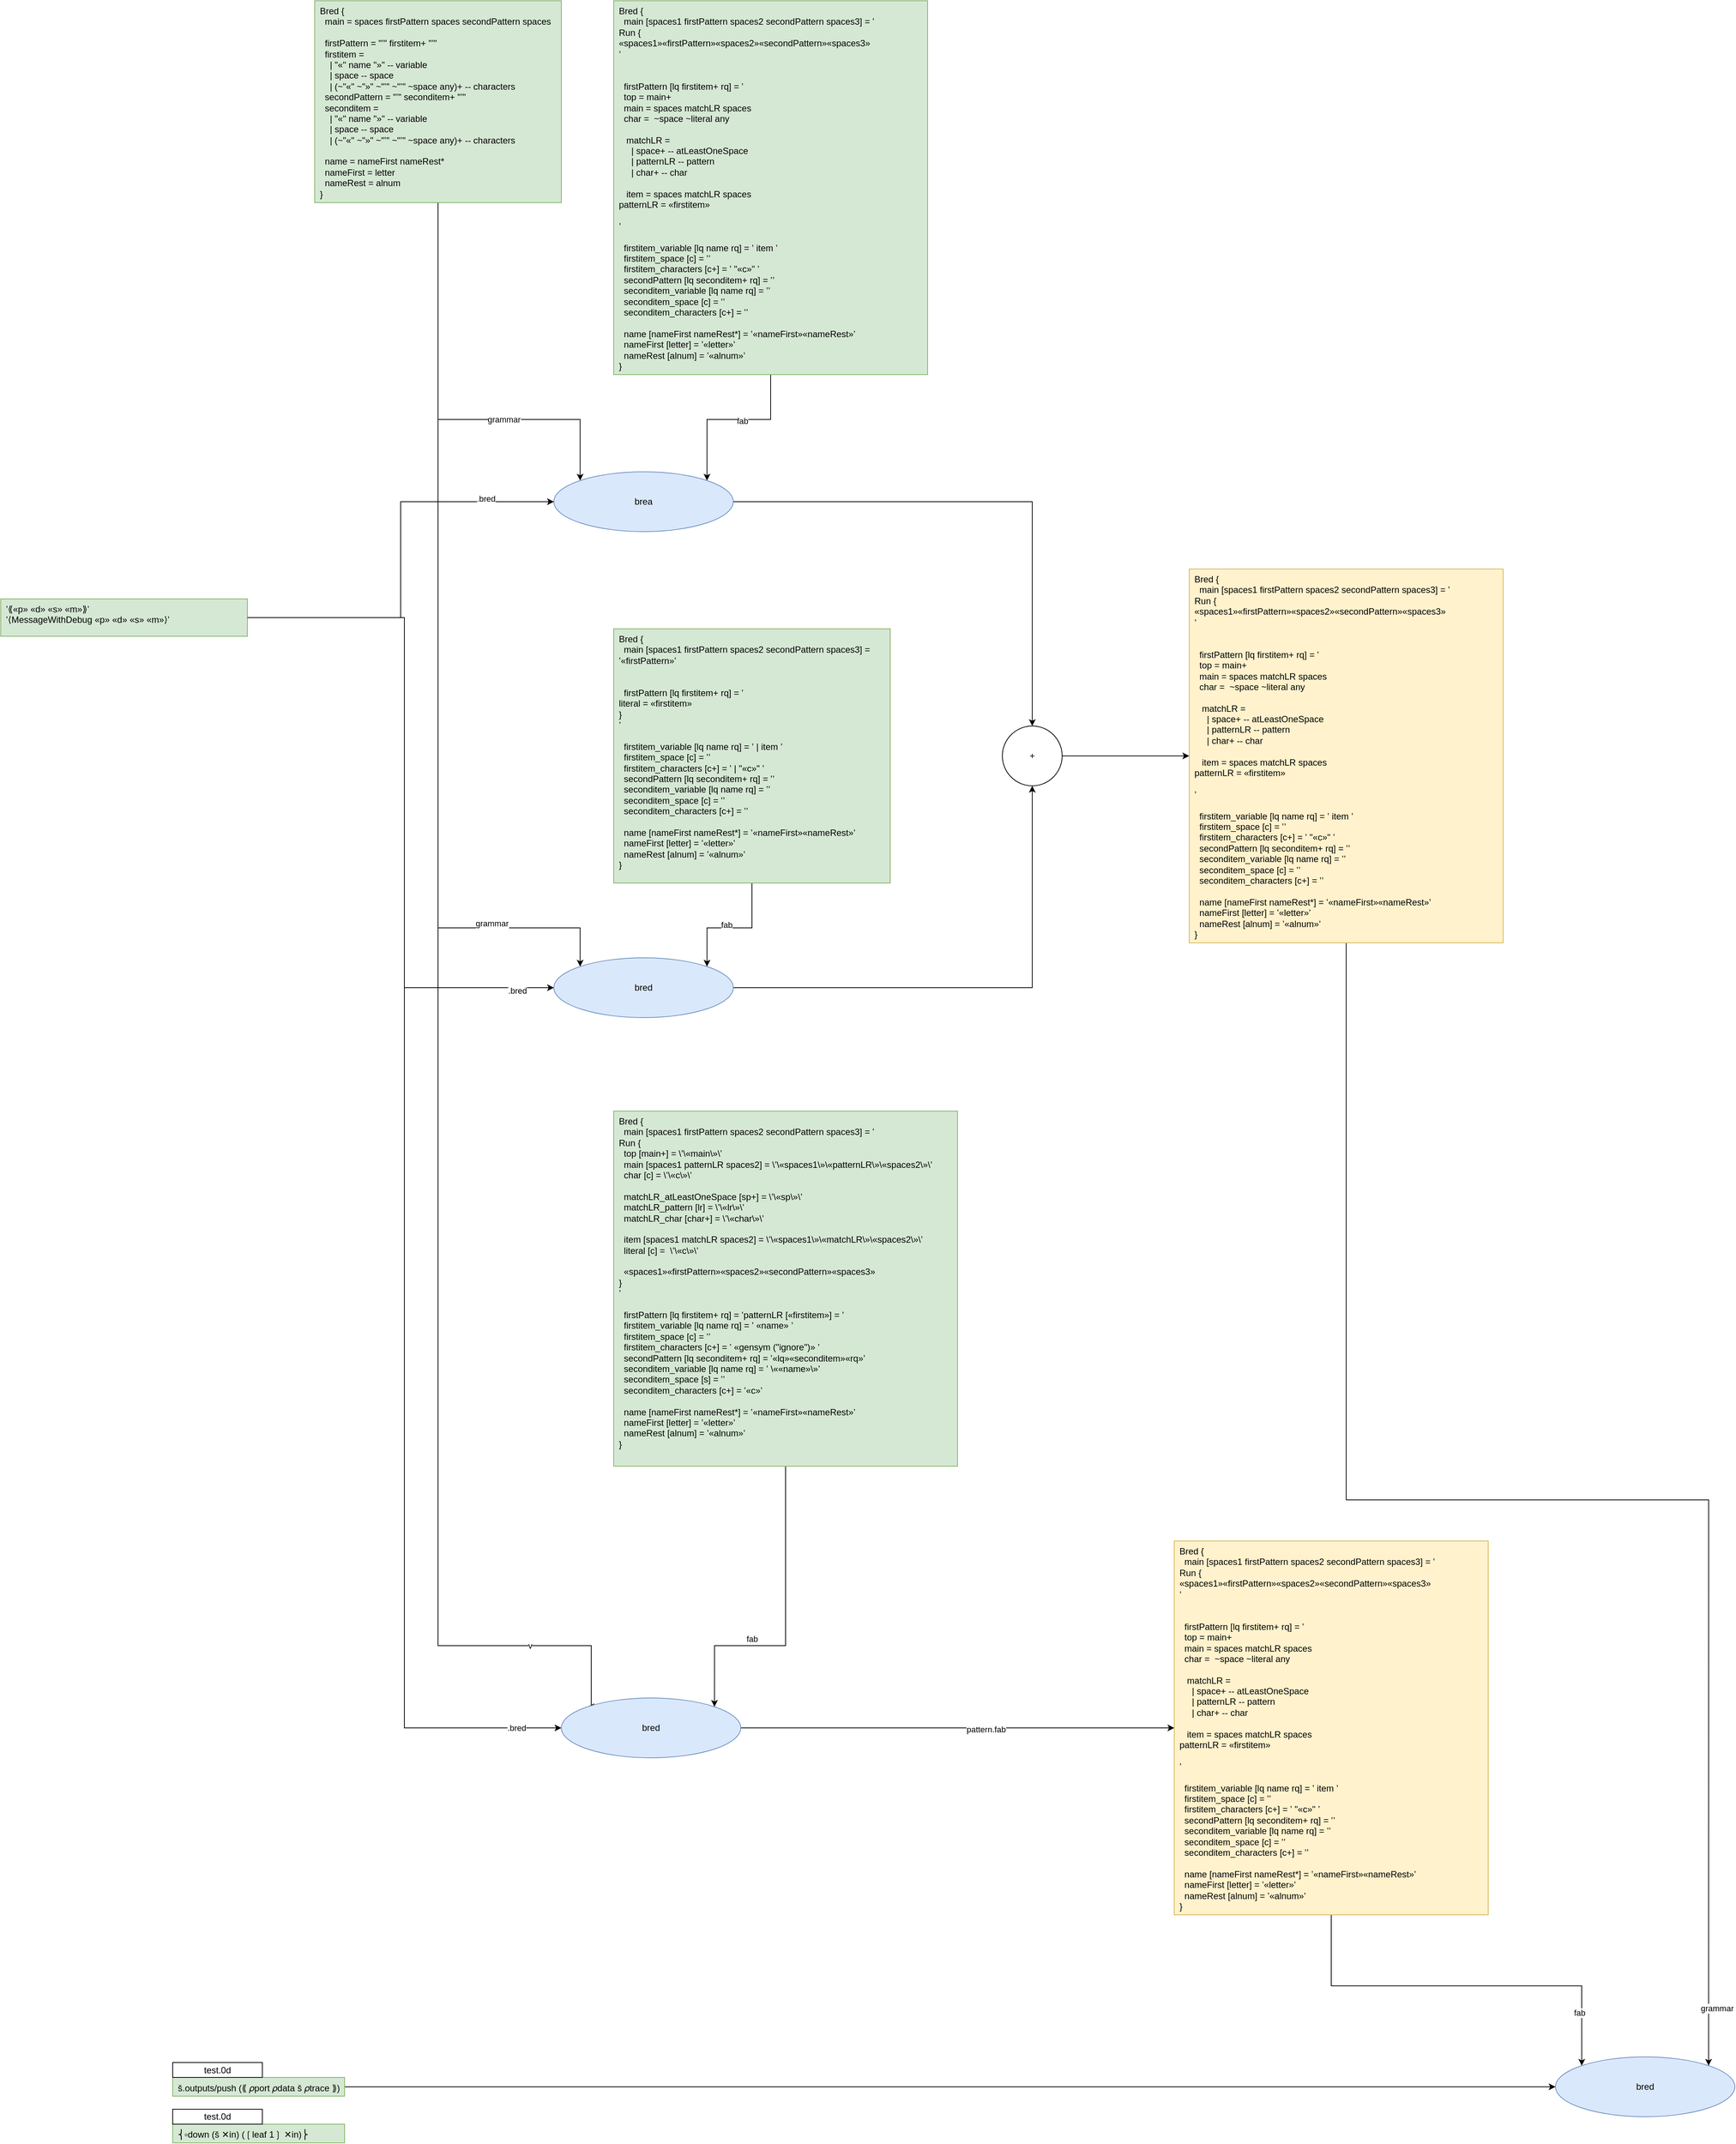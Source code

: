 <mxfile version="14.6.13" type="device"><diagram id="j1hypUUaL-1iG50w83pI" name="Page-1"><mxGraphModel dx="2206" dy="787" grid="1" gridSize="10" guides="1" tooltips="1" connect="1" arrows="1" fold="1" page="1" pageScale="1" pageWidth="1100" pageHeight="850" math="0" shadow="0"><root><mxCell id="0"/><mxCell id="1" parent="0"/><mxCell id="61tjWgPYMeDLja-yHKP6-6" style="edgeStyle=orthogonalEdgeStyle;rounded=0;orthogonalLoop=1;jettySize=auto;html=1;exitX=0.5;exitY=1;exitDx=0;exitDy=0;entryX=0;entryY=0;entryDx=0;entryDy=0;" edge="1" parent="1" source="61tjWgPYMeDLja-yHKP6-1" target="61tjWgPYMeDLja-yHKP6-5"><mxGeometry relative="1" as="geometry"><Array as="points"><mxPoint x="205" y="640"/><mxPoint x="395" y="640"/></Array></mxGeometry></mxCell><mxCell id="61tjWgPYMeDLja-yHKP6-16" value="grammar" style="edgeLabel;html=1;align=center;verticalAlign=middle;resizable=0;points=[];" vertex="1" connectable="0" parent="61tjWgPYMeDLja-yHKP6-6"><mxGeometry x="0.349" relative="1" as="geometry"><mxPoint x="-1" as="offset"/></mxGeometry></mxCell><mxCell id="61tjWgPYMeDLja-yHKP6-10" style="edgeStyle=orthogonalEdgeStyle;rounded=0;orthogonalLoop=1;jettySize=auto;html=1;exitX=0.5;exitY=1;exitDx=0;exitDy=0;entryX=0;entryY=0;entryDx=0;entryDy=0;" edge="1" parent="1" source="61tjWgPYMeDLja-yHKP6-1" target="61tjWgPYMeDLja-yHKP6-8"><mxGeometry relative="1" as="geometry"><Array as="points"><mxPoint x="205" y="1320"/><mxPoint x="395" y="1320"/></Array></mxGeometry></mxCell><mxCell id="61tjWgPYMeDLja-yHKP6-14" value="grammar" style="edgeLabel;html=1;align=center;verticalAlign=middle;resizable=0;points=[];" vertex="1" connectable="0" parent="61tjWgPYMeDLja-yHKP6-10"><mxGeometry x="0.718" y="6" relative="1" as="geometry"><mxPoint x="1" as="offset"/></mxGeometry></mxCell><mxCell id="61tjWgPYMeDLja-yHKP6-27" style="edgeStyle=orthogonalEdgeStyle;rounded=0;orthogonalLoop=1;jettySize=auto;html=1;entryX=0;entryY=0;entryDx=0;entryDy=0;" edge="1" parent="1" source="61tjWgPYMeDLja-yHKP6-1" target="61tjWgPYMeDLja-yHKP6-24"><mxGeometry relative="1" as="geometry"><Array as="points"><mxPoint x="205" y="2280"/><mxPoint x="410" y="2280"/><mxPoint x="410" y="2362"/></Array></mxGeometry></mxCell><mxCell id="61tjWgPYMeDLja-yHKP6-28" value="v" style="edgeLabel;html=1;align=center;verticalAlign=middle;resizable=0;points=[];" vertex="1" connectable="0" parent="61tjWgPYMeDLja-yHKP6-27"><mxGeometry x="0.847" relative="1" as="geometry"><mxPoint x="1" as="offset"/></mxGeometry></mxCell><mxCell id="61tjWgPYMeDLja-yHKP6-1" value="&lt;div&gt;Bred {&lt;/div&gt;&lt;div&gt;&amp;nbsp; main = spaces firstPattern spaces secondPattern spaces&lt;/div&gt;&lt;div&gt;&lt;br&gt;&lt;/div&gt;&lt;div&gt;&amp;nbsp; firstPattern = &quot;‛&quot; firstitem+ &quot;’&quot;&lt;/div&gt;&lt;div&gt;&amp;nbsp; firstitem =&lt;/div&gt;&lt;div&gt;&amp;nbsp; &amp;nbsp; | &quot;«&quot; name &quot;»&quot; -- variable&lt;/div&gt;&lt;div&gt;&amp;nbsp; &amp;nbsp; | space -- space&lt;/div&gt;&lt;div&gt;&amp;nbsp; &amp;nbsp; | (~&quot;«&quot; ~&quot;»&quot; ~&quot;‛&quot; ~&quot;’&quot; ~space any)+ -- characters&lt;/div&gt;&lt;div&gt;&amp;nbsp; secondPattern = &quot;‛&quot; seconditem+ &quot;’&quot;&lt;/div&gt;&lt;div&gt;&amp;nbsp; seconditem =&lt;/div&gt;&lt;div&gt;&amp;nbsp; &amp;nbsp; | &quot;«&quot; name &quot;»&quot; -- variable&lt;/div&gt;&lt;div&gt;&amp;nbsp; &amp;nbsp; | space -- space&lt;/div&gt;&lt;div&gt;&amp;nbsp; &amp;nbsp; | (~&quot;«&quot; ~&quot;»&quot; ~&quot;‛&quot; ~&quot;’&quot; ~space any)+ -- characters&lt;/div&gt;&lt;div&gt;&lt;br&gt;&lt;/div&gt;&lt;div&gt;&amp;nbsp; name = nameFirst nameRest*&lt;/div&gt;&lt;div&gt;&amp;nbsp; nameFirst = letter&lt;/div&gt;&lt;div&gt;&amp;nbsp; nameRest = alnum&lt;/div&gt;&lt;div&gt;}&lt;/div&gt;&lt;div&gt;&lt;br&gt;&lt;/div&gt;" style="rounded=0;whiteSpace=wrap;html=1;align=left;verticalAlign=top;spacingLeft=5;fillColor=#d5e8d4;strokeColor=#82b366;" vertex="1" parent="1"><mxGeometry x="40" y="80" width="330" height="270" as="geometry"/></mxCell><mxCell id="61tjWgPYMeDLja-yHKP6-7" style="edgeStyle=orthogonalEdgeStyle;rounded=0;orthogonalLoop=1;jettySize=auto;html=1;exitX=0.5;exitY=1;exitDx=0;exitDy=0;entryX=1;entryY=0;entryDx=0;entryDy=0;" edge="1" parent="1" source="61tjWgPYMeDLja-yHKP6-2" target="61tjWgPYMeDLja-yHKP6-5"><mxGeometry relative="1" as="geometry"><mxPoint x="560" y="730" as="targetPoint"/><Array as="points"><mxPoint x="650" y="640"/><mxPoint x="565" y="640"/></Array></mxGeometry></mxCell><mxCell id="61tjWgPYMeDLja-yHKP6-17" value="fab" style="edgeLabel;html=1;align=center;verticalAlign=middle;resizable=0;points=[];" vertex="1" connectable="0" parent="61tjWgPYMeDLja-yHKP6-7"><mxGeometry x="-0.136" y="2" relative="1" as="geometry"><mxPoint as="offset"/></mxGeometry></mxCell><mxCell id="61tjWgPYMeDLja-yHKP6-2" value="&lt;div&gt;&lt;div&gt;Bred {&lt;/div&gt;&lt;div&gt;&amp;nbsp; main [spaces1 firstPattern spaces2 secondPattern spaces3] = ‛&lt;/div&gt;&lt;div&gt;Run {&lt;/div&gt;&lt;div&gt;«spaces1»«firstPattern»«spaces2»«secondPattern»«spaces3»&lt;/div&gt;&lt;div&gt;’&lt;/div&gt;&lt;div&gt;&lt;br&gt;&lt;/div&gt;&lt;div&gt;&lt;br&gt;&lt;/div&gt;&lt;div&gt;&amp;nbsp; firstPattern [lq firstitem+ rq] = ‛&lt;/div&gt;&lt;div&gt;&amp;nbsp; top = main+&lt;/div&gt;&lt;div&gt;&amp;nbsp; main = spaces matchLR spaces&lt;/div&gt;&lt;div&gt;&amp;nbsp; char =&amp;nbsp; ~space ~literal any&lt;/div&gt;&lt;div&gt;&lt;br&gt;&lt;/div&gt;&lt;div&gt;&amp;nbsp; &amp;nbsp;matchLR =&lt;/div&gt;&lt;div&gt;&amp;nbsp; &amp;nbsp; &amp;nbsp;| space+ -- atLeastOneSpace&lt;/div&gt;&lt;div&gt;&amp;nbsp; &amp;nbsp; &amp;nbsp;| patternLR -- pattern&lt;/div&gt;&lt;div&gt;&amp;nbsp; &amp;nbsp; &amp;nbsp;| char+ -- char&lt;/div&gt;&lt;div&gt;&lt;br&gt;&lt;/div&gt;&lt;div&gt;&amp;nbsp; &amp;nbsp;item = spaces matchLR spaces&lt;/div&gt;&lt;div&gt;patternLR = «firstitem»&lt;/div&gt;&lt;div&gt;&lt;br&gt;&lt;/div&gt;&lt;div&gt;’&lt;/div&gt;&lt;div&gt;&lt;br&gt;&lt;/div&gt;&lt;div&gt;&amp;nbsp; firstitem_variable [lq name rq] = ‛ item ’&lt;/div&gt;&lt;div&gt;&amp;nbsp; firstitem_space [c] = ‛’&lt;/div&gt;&lt;div&gt;&amp;nbsp; firstitem_characters [c+] = ‛ &quot;«c»&quot; ’&lt;/div&gt;&lt;div&gt;&amp;nbsp; secondPattern [lq seconditem+ rq] = ‛’&lt;/div&gt;&lt;div&gt;&amp;nbsp; seconditem_variable [lq name rq] = ‛’&lt;/div&gt;&lt;div&gt;&amp;nbsp; seconditem_space [c] = ‛’&lt;/div&gt;&lt;div&gt;&amp;nbsp; seconditem_characters [c+] = ‛’&lt;/div&gt;&lt;div&gt;&lt;br&gt;&lt;/div&gt;&lt;div&gt;&amp;nbsp; name [nameFirst nameRest*] = ‛«nameFirst»«nameRest»’&lt;/div&gt;&lt;div&gt;&amp;nbsp; nameFirst [letter] = ‛«letter»’&lt;/div&gt;&lt;div&gt;&amp;nbsp; nameRest [alnum] = ‛«alnum»’&lt;/div&gt;&lt;div&gt;}&lt;/div&gt;&lt;div&gt;&lt;br&gt;&lt;/div&gt;&lt;div&gt;&lt;br&gt;&lt;/div&gt;&lt;/div&gt;" style="rounded=0;whiteSpace=wrap;html=1;align=left;verticalAlign=top;spacingLeft=5;fillColor=#d5e8d4;strokeColor=#82b366;" vertex="1" parent="1"><mxGeometry x="440" y="80" width="420" height="500" as="geometry"/></mxCell><mxCell id="61tjWgPYMeDLja-yHKP6-9" style="edgeStyle=orthogonalEdgeStyle;rounded=0;orthogonalLoop=1;jettySize=auto;html=1;exitX=0.5;exitY=1;exitDx=0;exitDy=0;entryX=1;entryY=0;entryDx=0;entryDy=0;" edge="1" parent="1" source="61tjWgPYMeDLja-yHKP6-4" target="61tjWgPYMeDLja-yHKP6-8"><mxGeometry relative="1" as="geometry"><Array as="points"><mxPoint x="625" y="1320"/><mxPoint x="565" y="1320"/></Array></mxGeometry></mxCell><mxCell id="61tjWgPYMeDLja-yHKP6-15" value="fab" style="edgeLabel;html=1;align=center;verticalAlign=middle;resizable=0;points=[];" vertex="1" connectable="0" parent="61tjWgPYMeDLja-yHKP6-9"><mxGeometry x="0.106" y="-4" relative="1" as="geometry"><mxPoint x="1" as="offset"/></mxGeometry></mxCell><mxCell id="61tjWgPYMeDLja-yHKP6-4" value="&lt;div&gt;&lt;div&gt;&lt;div&gt;Bred {&lt;/div&gt;&lt;div&gt;&amp;nbsp; main [spaces1 firstPattern spaces2 secondPattern spaces3] = ‛«firstPattern»’&lt;/div&gt;&lt;div&gt;&lt;br&gt;&lt;/div&gt;&lt;div&gt;&lt;br&gt;&lt;/div&gt;&lt;div&gt;&amp;nbsp; firstPattern [lq firstitem+ rq] = ‛&lt;/div&gt;&lt;div&gt;literal = «firstitem»&lt;/div&gt;&lt;div&gt;}&lt;/div&gt;&lt;div&gt;’&lt;/div&gt;&lt;div&gt;&lt;br&gt;&lt;/div&gt;&lt;div&gt;&amp;nbsp; firstitem_variable [lq name rq] = ‛ | item ’&lt;/div&gt;&lt;div&gt;&amp;nbsp; firstitem_space [c] = ‛’&lt;/div&gt;&lt;div&gt;&amp;nbsp; firstitem_characters [c+] = ‛ | &quot;«c»&quot; ’&lt;/div&gt;&lt;div&gt;&amp;nbsp; secondPattern [lq seconditem+ rq] = ‛’&lt;/div&gt;&lt;div&gt;&amp;nbsp; seconditem_variable [lq name rq] = ‛’&lt;/div&gt;&lt;div&gt;&amp;nbsp; seconditem_space [c] = ‛’&lt;/div&gt;&lt;div&gt;&amp;nbsp; seconditem_characters [c+] = ‛’&lt;/div&gt;&lt;div&gt;&lt;br&gt;&lt;/div&gt;&lt;div&gt;&amp;nbsp; name [nameFirst nameRest*] = ‛«nameFirst»«nameRest»’&lt;/div&gt;&lt;div&gt;&amp;nbsp; nameFirst [letter] = ‛«letter»’&lt;/div&gt;&lt;div&gt;&amp;nbsp; nameRest [alnum] = ‛«alnum»’&lt;/div&gt;&lt;div&gt;}&lt;/div&gt;&lt;div&gt;&lt;br&gt;&lt;/div&gt;&lt;div&gt;&lt;br&gt;&lt;/div&gt;&lt;/div&gt;&lt;/div&gt;" style="rounded=0;whiteSpace=wrap;html=1;align=left;verticalAlign=top;spacingLeft=5;fillColor=#d5e8d4;strokeColor=#82b366;" vertex="1" parent="1"><mxGeometry x="440" y="920" width="370" height="340" as="geometry"/></mxCell><mxCell id="61tjWgPYMeDLja-yHKP6-45" style="edgeStyle=orthogonalEdgeStyle;rounded=0;orthogonalLoop=1;jettySize=auto;html=1;entryX=0.5;entryY=0;entryDx=0;entryDy=0;" edge="1" parent="1" source="61tjWgPYMeDLja-yHKP6-5" target="61tjWgPYMeDLja-yHKP6-43"><mxGeometry relative="1" as="geometry"/></mxCell><mxCell id="61tjWgPYMeDLja-yHKP6-5" value="brea" style="ellipse;whiteSpace=wrap;html=1;align=center;fillColor=#dae8fc;strokeColor=#6c8ebf;" vertex="1" parent="1"><mxGeometry x="360" y="710" width="240" height="80" as="geometry"/></mxCell><mxCell id="61tjWgPYMeDLja-yHKP6-46" style="edgeStyle=orthogonalEdgeStyle;rounded=0;orthogonalLoop=1;jettySize=auto;html=1;entryX=0.5;entryY=1;entryDx=0;entryDy=0;" edge="1" parent="1" source="61tjWgPYMeDLja-yHKP6-8" target="61tjWgPYMeDLja-yHKP6-43"><mxGeometry relative="1" as="geometry"/></mxCell><mxCell id="61tjWgPYMeDLja-yHKP6-8" value="bred" style="ellipse;whiteSpace=wrap;html=1;align=center;fillColor=#dae8fc;strokeColor=#6c8ebf;" vertex="1" parent="1"><mxGeometry x="360" y="1360" width="240" height="80" as="geometry"/></mxCell><mxCell id="61tjWgPYMeDLja-yHKP6-12" style="edgeStyle=orthogonalEdgeStyle;rounded=0;orthogonalLoop=1;jettySize=auto;html=1;exitX=1;exitY=0.5;exitDx=0;exitDy=0;entryX=0;entryY=0.5;entryDx=0;entryDy=0;" edge="1" parent="1" source="61tjWgPYMeDLja-yHKP6-11" target="61tjWgPYMeDLja-yHKP6-5"><mxGeometry relative="1" as="geometry"/></mxCell><mxCell id="61tjWgPYMeDLja-yHKP6-19" value=".bred" style="edgeLabel;html=1;align=center;verticalAlign=middle;resizable=0;points=[];" vertex="1" connectable="0" parent="61tjWgPYMeDLja-yHKP6-12"><mxGeometry x="0.674" y="4" relative="1" as="geometry"><mxPoint x="1" as="offset"/></mxGeometry></mxCell><mxCell id="61tjWgPYMeDLja-yHKP6-13" style="edgeStyle=orthogonalEdgeStyle;rounded=0;orthogonalLoop=1;jettySize=auto;html=1;entryX=0;entryY=0.5;entryDx=0;entryDy=0;entryPerimeter=0;" edge="1" parent="1" source="61tjWgPYMeDLja-yHKP6-11" target="61tjWgPYMeDLja-yHKP6-8"><mxGeometry relative="1" as="geometry"><Array as="points"><mxPoint x="160" y="905"/><mxPoint x="160" y="1400"/></Array></mxGeometry></mxCell><mxCell id="61tjWgPYMeDLja-yHKP6-18" value=".bred" style="edgeLabel;html=1;align=center;verticalAlign=middle;resizable=0;points=[];" vertex="1" connectable="0" parent="61tjWgPYMeDLja-yHKP6-13"><mxGeometry x="0.722" y="-4" relative="1" as="geometry"><mxPoint x="77" as="offset"/></mxGeometry></mxCell><mxCell id="61tjWgPYMeDLja-yHKP6-11" value="‛⟪«p» «d» «s» «m»⟫’&#10;‛⟨MessageWithDebug «p» «d» «s» «m»⟩’" style="rounded=0;whiteSpace=wrap;html=1;align=left;verticalAlign=top;spacingLeft=5;fillColor=#d5e8d4;strokeColor=#82b366;" vertex="1" parent="1"><mxGeometry x="-380" y="880" width="330" height="50" as="geometry"/></mxCell><mxCell id="61tjWgPYMeDLja-yHKP6-21" style="edgeStyle=orthogonalEdgeStyle;rounded=0;orthogonalLoop=1;jettySize=auto;html=1;exitX=0.5;exitY=1;exitDx=0;exitDy=0;entryX=1;entryY=0;entryDx=0;entryDy=0;" edge="1" parent="1" source="61tjWgPYMeDLja-yHKP6-23" target="61tjWgPYMeDLja-yHKP6-24"><mxGeometry relative="1" as="geometry"><Array as="points"><mxPoint x="670" y="2280"/><mxPoint x="575" y="2280"/></Array><mxPoint x="680" y="2250" as="sourcePoint"/></mxGeometry></mxCell><mxCell id="61tjWgPYMeDLja-yHKP6-22" value="fab" style="edgeLabel;html=1;align=center;verticalAlign=middle;resizable=0;points=[];" vertex="1" connectable="0" parent="61tjWgPYMeDLja-yHKP6-21"><mxGeometry x="0.106" y="-4" relative="1" as="geometry"><mxPoint x="-41" as="offset"/></mxGeometry></mxCell><mxCell id="61tjWgPYMeDLja-yHKP6-23" value="&lt;div&gt;&lt;div&gt;&lt;div&gt;&lt;div&gt;Bred {&lt;/div&gt;&lt;div&gt;&amp;nbsp; main [spaces1 firstPattern spaces2 secondPattern spaces3] = ‛&lt;/div&gt;&lt;div&gt;Run {&lt;/div&gt;&lt;div&gt;&amp;nbsp; top [main+] = \‛\«main\»\’&lt;/div&gt;&lt;div&gt;&amp;nbsp; main [spaces1 patternLR spaces2] = \‛\«spaces1\»\«patternLR\»\«spaces2\»\’&lt;/div&gt;&lt;div&gt;&amp;nbsp; char [c] = \‛\«c\»\’&lt;/div&gt;&lt;div&gt;&lt;br&gt;&lt;/div&gt;&lt;div&gt;&amp;nbsp; matchLR_atLeastOneSpace [sp+] = \‛\«sp\»\’&lt;/div&gt;&lt;div&gt;&amp;nbsp; matchLR_pattern [lr] = \‛\«lr\»\’&lt;/div&gt;&lt;div&gt;&amp;nbsp; matchLR_char [char+] = \‛\«char\»\’&lt;/div&gt;&lt;div&gt;&lt;br&gt;&lt;/div&gt;&lt;div&gt;&amp;nbsp; item [spaces1 matchLR spaces2] = \‛\«spaces1\»\«matchLR\»\«spaces2\»\’&lt;/div&gt;&lt;div&gt;&amp;nbsp; literal [c] =&amp;nbsp; \‛\«c\»\’&lt;/div&gt;&lt;div&gt;&amp;nbsp;&amp;nbsp;&lt;/div&gt;&lt;div&gt;&amp;nbsp; «spaces1»«firstPattern»«spaces2»«secondPattern»«spaces3»&lt;/div&gt;&lt;div&gt;}&lt;/div&gt;&lt;div&gt;’&lt;/div&gt;&lt;div&gt;&lt;br&gt;&lt;/div&gt;&lt;div&gt;&amp;nbsp; firstPattern [lq firstitem+ rq] = ‛patternLR [«firstitem»] = ’&lt;/div&gt;&lt;div&gt;&amp;nbsp; firstitem_variable [lq name rq] = ‛ «name» ’&lt;/div&gt;&lt;div&gt;&amp;nbsp; firstitem_space [c] = ‛’&lt;/div&gt;&lt;div&gt;&amp;nbsp; firstitem_characters [c+] = ‛ «gensym (&quot;ignore&quot;)» ’&lt;/div&gt;&lt;div&gt;&amp;nbsp; secondPattern [lq seconditem+ rq] = ‛«lq»«seconditem»«rq»’&lt;/div&gt;&lt;div&gt;&amp;nbsp; seconditem_variable [lq name rq] = ‛ \««name»\»’&lt;/div&gt;&lt;div&gt;&amp;nbsp; seconditem_space [s] = ‛’&lt;/div&gt;&lt;div&gt;&amp;nbsp; seconditem_characters [c+] = ‛«c»’&lt;/div&gt;&lt;div&gt;&lt;br&gt;&lt;/div&gt;&lt;div&gt;&amp;nbsp; name [nameFirst nameRest*] = ‛«nameFirst»«nameRest»’&lt;/div&gt;&lt;div&gt;&amp;nbsp; nameFirst [letter] = ‛«letter»’&lt;/div&gt;&lt;div&gt;&amp;nbsp; nameRest [alnum] = ‛«alnum»’&lt;/div&gt;&lt;div&gt;}&lt;/div&gt;&lt;div&gt;&lt;br&gt;&lt;/div&gt;&lt;/div&gt;&lt;/div&gt;&lt;/div&gt;" style="rounded=0;whiteSpace=wrap;html=1;align=left;verticalAlign=top;spacingLeft=5;fillColor=#d5e8d4;strokeColor=#82b366;" vertex="1" parent="1"><mxGeometry x="440" y="1565" width="460" height="475" as="geometry"/></mxCell><mxCell id="61tjWgPYMeDLja-yHKP6-31" style="edgeStyle=orthogonalEdgeStyle;rounded=0;orthogonalLoop=1;jettySize=auto;html=1;exitX=1;exitY=0.5;exitDx=0;exitDy=0;entryX=0;entryY=0.5;entryDx=0;entryDy=0;" edge="1" parent="1" source="61tjWgPYMeDLja-yHKP6-24" target="61tjWgPYMeDLja-yHKP6-30"><mxGeometry relative="1" as="geometry"/></mxCell><mxCell id="61tjWgPYMeDLja-yHKP6-34" value="pattern.fab" style="edgeLabel;html=1;align=center;verticalAlign=middle;resizable=0;points=[];" vertex="1" connectable="0" parent="61tjWgPYMeDLja-yHKP6-31"><mxGeometry x="0.124" y="-2" relative="1" as="geometry"><mxPoint x="2" as="offset"/></mxGeometry></mxCell><mxCell id="61tjWgPYMeDLja-yHKP6-24" value="bred" style="ellipse;whiteSpace=wrap;html=1;align=center;fillColor=#dae8fc;strokeColor=#6c8ebf;" vertex="1" parent="1"><mxGeometry x="370" y="2350" width="240" height="80" as="geometry"/></mxCell><mxCell id="61tjWgPYMeDLja-yHKP6-25" style="edgeStyle=orthogonalEdgeStyle;rounded=0;orthogonalLoop=1;jettySize=auto;html=1;entryX=0;entryY=0.5;entryDx=0;entryDy=0;entryPerimeter=0;exitX=1;exitY=0.5;exitDx=0;exitDy=0;" edge="1" parent="1" target="61tjWgPYMeDLja-yHKP6-24" source="61tjWgPYMeDLja-yHKP6-11"><mxGeometry relative="1" as="geometry"><mxPoint x="-50" y="1550" as="sourcePoint"/><Array as="points"><mxPoint x="160" y="905"/><mxPoint x="160" y="2390"/></Array></mxGeometry></mxCell><mxCell id="61tjWgPYMeDLja-yHKP6-26" value=".bred" style="edgeLabel;html=1;align=center;verticalAlign=middle;resizable=0;points=[];" vertex="1" connectable="0" parent="61tjWgPYMeDLja-yHKP6-25"><mxGeometry x="0.722" y="-4" relative="1" as="geometry"><mxPoint x="154" y="55" as="offset"/></mxGeometry></mxCell><mxCell id="61tjWgPYMeDLja-yHKP6-37" style="edgeStyle=orthogonalEdgeStyle;rounded=0;orthogonalLoop=1;jettySize=auto;html=1;exitX=0.5;exitY=1;exitDx=0;exitDy=0;entryX=1;entryY=0;entryDx=0;entryDy=0;" edge="1" parent="1" source="61tjWgPYMeDLja-yHKP6-29" target="61tjWgPYMeDLja-yHKP6-35"><mxGeometry relative="1" as="geometry"/></mxCell><mxCell id="61tjWgPYMeDLja-yHKP6-38" value="grammar" style="edgeLabel;html=1;align=center;verticalAlign=middle;resizable=0;points=[];" vertex="1" connectable="0" parent="61tjWgPYMeDLja-yHKP6-37"><mxGeometry x="0.922" y="11" relative="1" as="geometry"><mxPoint y="1" as="offset"/></mxGeometry></mxCell><mxCell id="61tjWgPYMeDLja-yHKP6-29" value="&lt;div&gt;&lt;div&gt;Bred {&lt;/div&gt;&lt;div&gt;&amp;nbsp; main [spaces1 firstPattern spaces2 secondPattern spaces3] = ‛&lt;/div&gt;&lt;div&gt;Run {&lt;/div&gt;&lt;div&gt;«spaces1»«firstPattern»«spaces2»«secondPattern»«spaces3»&lt;/div&gt;&lt;div&gt;’&lt;/div&gt;&lt;div&gt;&lt;br&gt;&lt;/div&gt;&lt;div&gt;&lt;br&gt;&lt;/div&gt;&lt;div&gt;&amp;nbsp; firstPattern [lq firstitem+ rq] = ‛&lt;/div&gt;&lt;div&gt;&amp;nbsp; top = main+&lt;/div&gt;&lt;div&gt;&amp;nbsp; main = spaces matchLR spaces&lt;/div&gt;&lt;div&gt;&amp;nbsp; char =&amp;nbsp; ~space ~literal any&lt;/div&gt;&lt;div&gt;&lt;br&gt;&lt;/div&gt;&lt;div&gt;&amp;nbsp; &amp;nbsp;matchLR =&lt;/div&gt;&lt;div&gt;&amp;nbsp; &amp;nbsp; &amp;nbsp;| space+ -- atLeastOneSpace&lt;/div&gt;&lt;div&gt;&amp;nbsp; &amp;nbsp; &amp;nbsp;| patternLR -- pattern&lt;/div&gt;&lt;div&gt;&amp;nbsp; &amp;nbsp; &amp;nbsp;| char+ -- char&lt;/div&gt;&lt;div&gt;&lt;br&gt;&lt;/div&gt;&lt;div&gt;&amp;nbsp; &amp;nbsp;item = spaces matchLR spaces&lt;/div&gt;&lt;div&gt;patternLR = «firstitem»&lt;/div&gt;&lt;div&gt;&lt;br&gt;&lt;/div&gt;&lt;div&gt;’&lt;/div&gt;&lt;div&gt;&lt;br&gt;&lt;/div&gt;&lt;div&gt;&amp;nbsp; firstitem_variable [lq name rq] = ‛ item ’&lt;/div&gt;&lt;div&gt;&amp;nbsp; firstitem_space [c] = ‛’&lt;/div&gt;&lt;div&gt;&amp;nbsp; firstitem_characters [c+] = ‛ &quot;«c»&quot; ’&lt;/div&gt;&lt;div&gt;&amp;nbsp; secondPattern [lq seconditem+ rq] = ‛’&lt;/div&gt;&lt;div&gt;&amp;nbsp; seconditem_variable [lq name rq] = ‛’&lt;/div&gt;&lt;div&gt;&amp;nbsp; seconditem_space [c] = ‛’&lt;/div&gt;&lt;div&gt;&amp;nbsp; seconditem_characters [c+] = ‛’&lt;/div&gt;&lt;div&gt;&lt;br&gt;&lt;/div&gt;&lt;div&gt;&amp;nbsp; name [nameFirst nameRest*] = ‛«nameFirst»«nameRest»’&lt;/div&gt;&lt;div&gt;&amp;nbsp; nameFirst [letter] = ‛«letter»’&lt;/div&gt;&lt;div&gt;&amp;nbsp; nameRest [alnum] = ‛«alnum»’&lt;/div&gt;&lt;div&gt;}&lt;/div&gt;&lt;div&gt;&lt;br&gt;&lt;/div&gt;&lt;div&gt;&lt;br&gt;&lt;/div&gt;&lt;/div&gt;" style="rounded=0;whiteSpace=wrap;html=1;align=left;verticalAlign=top;spacingLeft=5;fillColor=#fff2cc;strokeColor=#d6b656;" vertex="1" parent="1"><mxGeometry x="1210" y="840" width="420" height="500" as="geometry"/></mxCell><mxCell id="61tjWgPYMeDLja-yHKP6-36" style="edgeStyle=orthogonalEdgeStyle;rounded=0;orthogonalLoop=1;jettySize=auto;html=1;exitX=0.5;exitY=1;exitDx=0;exitDy=0;entryX=0;entryY=0;entryDx=0;entryDy=0;" edge="1" parent="1" source="61tjWgPYMeDLja-yHKP6-30" target="61tjWgPYMeDLja-yHKP6-35"><mxGeometry relative="1" as="geometry"/></mxCell><mxCell id="61tjWgPYMeDLja-yHKP6-39" value="fab" style="edgeLabel;html=1;align=center;verticalAlign=middle;resizable=0;points=[];" vertex="1" connectable="0" parent="61tjWgPYMeDLja-yHKP6-36"><mxGeometry x="0.74" y="-3" relative="1" as="geometry"><mxPoint y="-1" as="offset"/></mxGeometry></mxCell><mxCell id="61tjWgPYMeDLja-yHKP6-30" value="&lt;div&gt;&lt;div&gt;Bred {&lt;/div&gt;&lt;div&gt;&amp;nbsp; main [spaces1 firstPattern spaces2 secondPattern spaces3] = ‛&lt;/div&gt;&lt;div&gt;Run {&lt;/div&gt;&lt;div&gt;«spaces1»«firstPattern»«spaces2»«secondPattern»«spaces3»&lt;/div&gt;&lt;div&gt;’&lt;/div&gt;&lt;div&gt;&lt;br&gt;&lt;/div&gt;&lt;div&gt;&lt;br&gt;&lt;/div&gt;&lt;div&gt;&amp;nbsp; firstPattern [lq firstitem+ rq] = ‛&lt;/div&gt;&lt;div&gt;&amp;nbsp; top = main+&lt;/div&gt;&lt;div&gt;&amp;nbsp; main = spaces matchLR spaces&lt;/div&gt;&lt;div&gt;&amp;nbsp; char =&amp;nbsp; ~space ~literal any&lt;/div&gt;&lt;div&gt;&lt;br&gt;&lt;/div&gt;&lt;div&gt;&amp;nbsp; &amp;nbsp;matchLR =&lt;/div&gt;&lt;div&gt;&amp;nbsp; &amp;nbsp; &amp;nbsp;| space+ -- atLeastOneSpace&lt;/div&gt;&lt;div&gt;&amp;nbsp; &amp;nbsp; &amp;nbsp;| patternLR -- pattern&lt;/div&gt;&lt;div&gt;&amp;nbsp; &amp;nbsp; &amp;nbsp;| char+ -- char&lt;/div&gt;&lt;div&gt;&lt;br&gt;&lt;/div&gt;&lt;div&gt;&amp;nbsp; &amp;nbsp;item = spaces matchLR spaces&lt;/div&gt;&lt;div&gt;patternLR = «firstitem»&lt;/div&gt;&lt;div&gt;&lt;br&gt;&lt;/div&gt;&lt;div&gt;’&lt;/div&gt;&lt;div&gt;&lt;br&gt;&lt;/div&gt;&lt;div&gt;&amp;nbsp; firstitem_variable [lq name rq] = ‛ item ’&lt;/div&gt;&lt;div&gt;&amp;nbsp; firstitem_space [c] = ‛’&lt;/div&gt;&lt;div&gt;&amp;nbsp; firstitem_characters [c+] = ‛ &quot;«c»&quot; ’&lt;/div&gt;&lt;div&gt;&amp;nbsp; secondPattern [lq seconditem+ rq] = ‛’&lt;/div&gt;&lt;div&gt;&amp;nbsp; seconditem_variable [lq name rq] = ‛’&lt;/div&gt;&lt;div&gt;&amp;nbsp; seconditem_space [c] = ‛’&lt;/div&gt;&lt;div&gt;&amp;nbsp; seconditem_characters [c+] = ‛’&lt;/div&gt;&lt;div&gt;&lt;br&gt;&lt;/div&gt;&lt;div&gt;&amp;nbsp; name [nameFirst nameRest*] = ‛«nameFirst»«nameRest»’&lt;/div&gt;&lt;div&gt;&amp;nbsp; nameFirst [letter] = ‛«letter»’&lt;/div&gt;&lt;div&gt;&amp;nbsp; nameRest [alnum] = ‛«alnum»’&lt;/div&gt;&lt;div&gt;}&lt;/div&gt;&lt;div&gt;&lt;br&gt;&lt;/div&gt;&lt;div&gt;&lt;br&gt;&lt;/div&gt;&lt;/div&gt;" style="rounded=0;whiteSpace=wrap;html=1;align=left;verticalAlign=top;spacingLeft=5;fillColor=#fff2cc;strokeColor=#d6b656;" vertex="1" parent="1"><mxGeometry x="1190" y="2140" width="420" height="500" as="geometry"/></mxCell><mxCell id="61tjWgPYMeDLja-yHKP6-35" value="bred" style="ellipse;whiteSpace=wrap;html=1;align=center;fillColor=#dae8fc;strokeColor=#6c8ebf;" vertex="1" parent="1"><mxGeometry x="1700" y="2830" width="240" height="80" as="geometry"/></mxCell><mxCell id="61tjWgPYMeDLja-yHKP6-42" style="edgeStyle=orthogonalEdgeStyle;rounded=0;orthogonalLoop=1;jettySize=auto;html=1;entryX=0;entryY=0.5;entryDx=0;entryDy=0;" edge="1" parent="1" source="61tjWgPYMeDLja-yHKP6-40" target="61tjWgPYMeDLja-yHKP6-35"><mxGeometry relative="1" as="geometry"/></mxCell><mxCell id="61tjWgPYMeDLja-yHKP6-40" value="&lt;div&gt;š.outputs/push (⟪ 𝜌port 𝜌data š 𝜌trace ⟫)&lt;/div&gt;&lt;div&gt;&lt;br&gt;&lt;/div&gt;" style="rounded=0;whiteSpace=wrap;html=1;align=left;verticalAlign=top;spacingLeft=5;fillColor=#d5e8d4;strokeColor=#82b366;" vertex="1" parent="1"><mxGeometry x="-150" y="2857.5" width="230" height="25" as="geometry"/></mxCell><mxCell id="61tjWgPYMeDLja-yHKP6-44" style="edgeStyle=orthogonalEdgeStyle;rounded=0;orthogonalLoop=1;jettySize=auto;html=1;" edge="1" parent="1" source="61tjWgPYMeDLja-yHKP6-43" target="61tjWgPYMeDLja-yHKP6-29"><mxGeometry relative="1" as="geometry"/></mxCell><mxCell id="61tjWgPYMeDLja-yHKP6-43" value="+" style="ellipse;whiteSpace=wrap;html=1;aspect=fixed;align=center;" vertex="1" parent="1"><mxGeometry x="960" y="1050" width="80" height="80" as="geometry"/></mxCell><mxCell id="61tjWgPYMeDLja-yHKP6-47" value="test.0d" style="rounded=0;whiteSpace=wrap;html=1;align=center;" vertex="1" parent="1"><mxGeometry x="-150" y="2837.5" width="120" height="20" as="geometry"/></mxCell><mxCell id="61tjWgPYMeDLja-yHKP6-50" value="&lt;div&gt;&lt;div&gt;⎨▫down (š ✕in) (❲leaf 1❳ ✕in)⎬&lt;/div&gt;&lt;/div&gt;" style="rounded=0;whiteSpace=wrap;html=1;align=left;verticalAlign=top;spacingLeft=5;fillColor=#d5e8d4;strokeColor=#82b366;" vertex="1" parent="1"><mxGeometry x="-150" y="2920" width="230" height="25" as="geometry"/></mxCell><mxCell id="61tjWgPYMeDLja-yHKP6-51" value="test.0d" style="rounded=0;whiteSpace=wrap;html=1;align=center;" vertex="1" parent="1"><mxGeometry x="-150" y="2900" width="120" height="20" as="geometry"/></mxCell></root></mxGraphModel></diagram></mxfile>